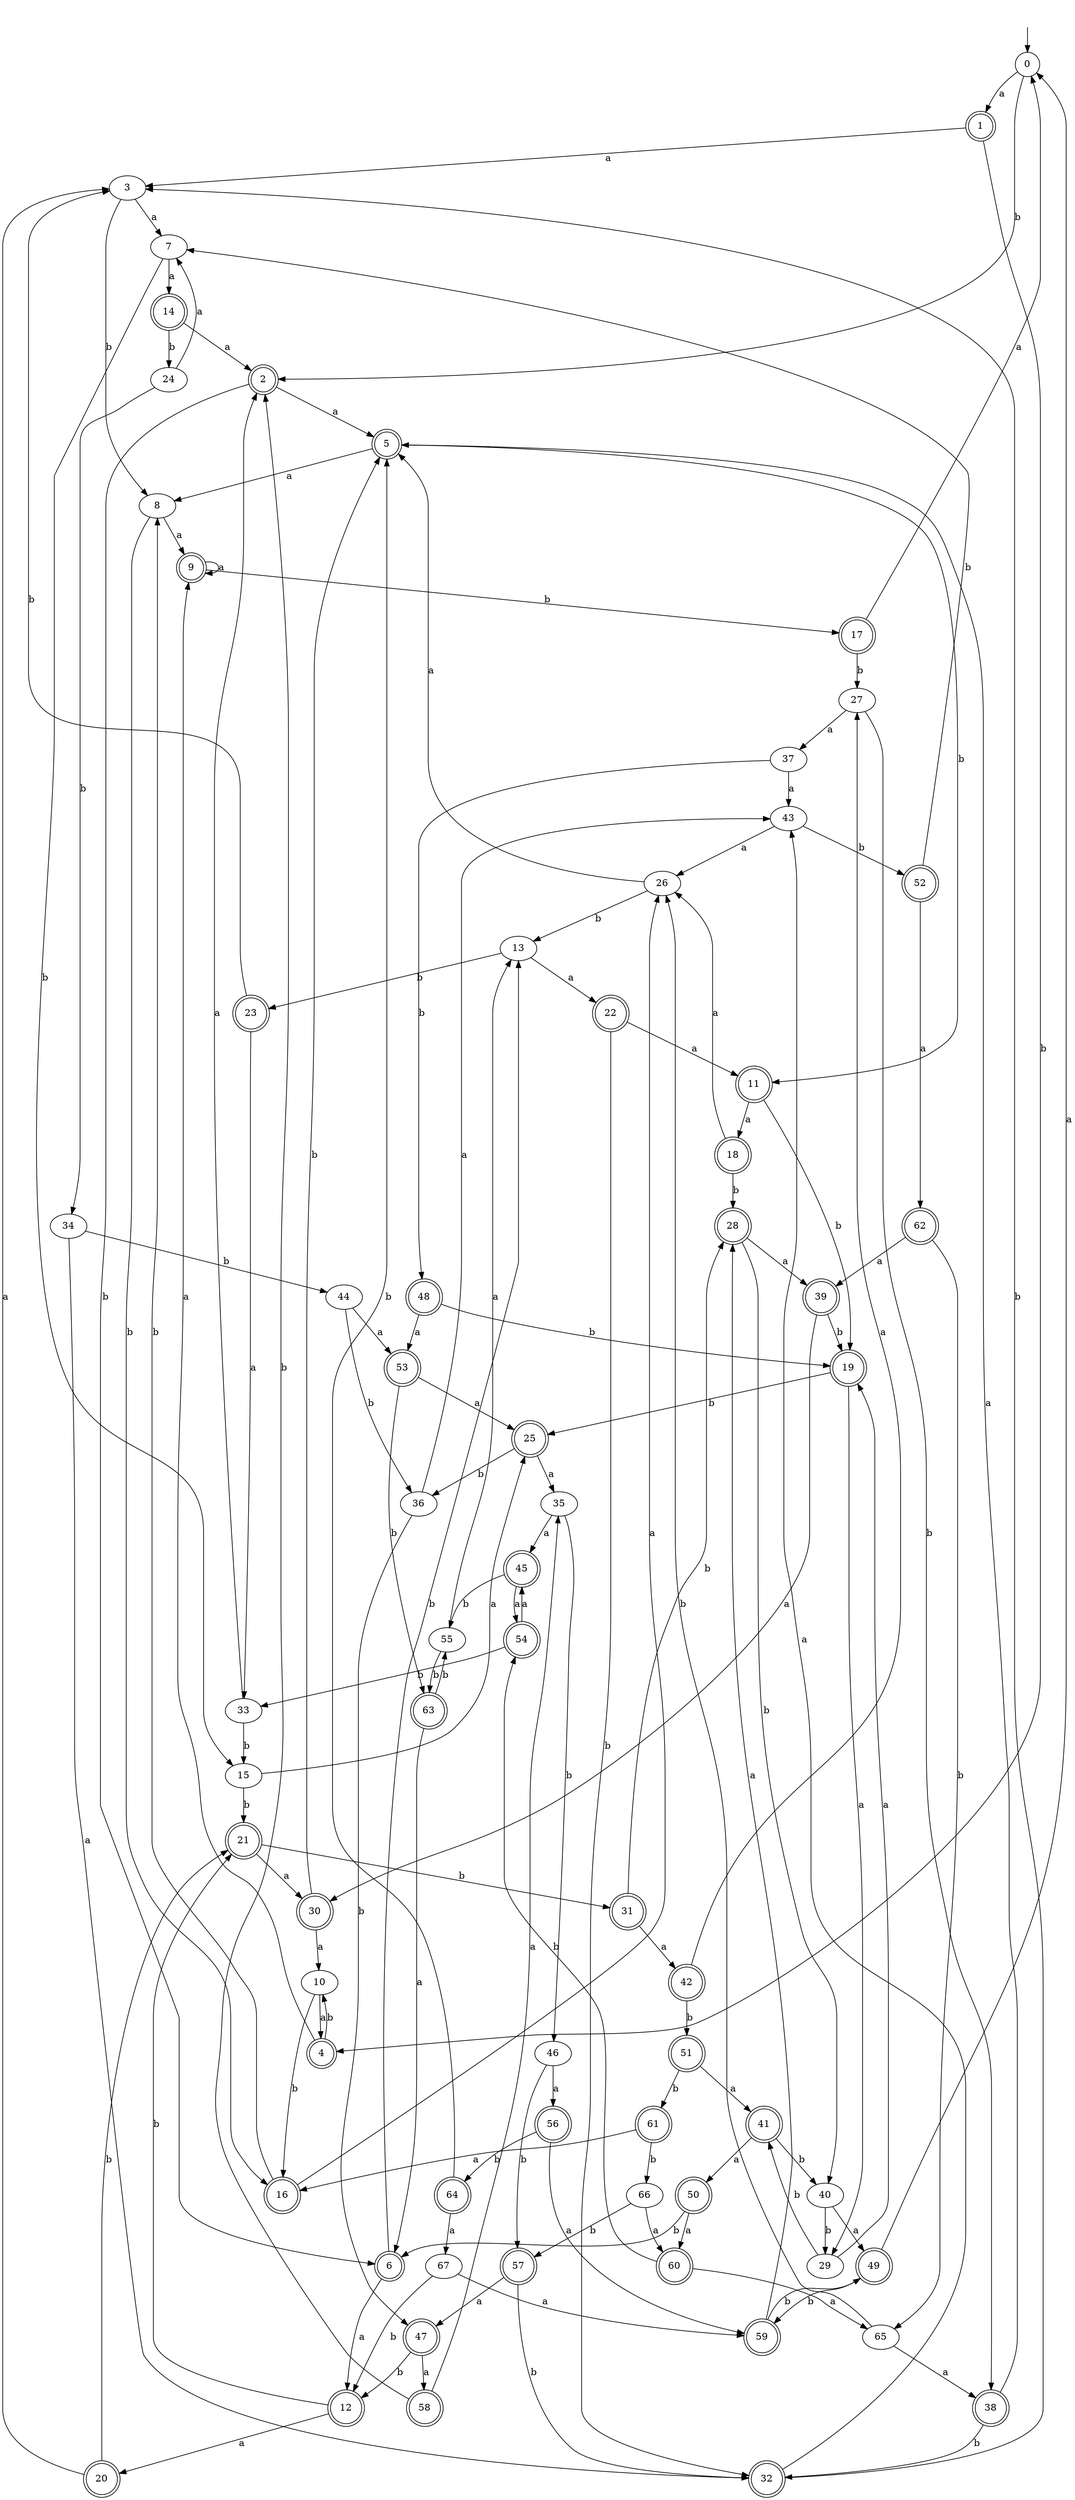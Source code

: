 digraph RandomDFA {
  __start0 [label="", shape=none];
  __start0 -> 0 [label=""];
  0 [shape=circle]
  0 -> 1 [label="a"]
  0 -> 2 [label="b"]
  1 [shape=doublecircle]
  1 -> 3 [label="a"]
  1 -> 4 [label="b"]
  2 [shape=doublecircle]
  2 -> 5 [label="a"]
  2 -> 6 [label="b"]
  3
  3 -> 7 [label="a"]
  3 -> 8 [label="b"]
  4 [shape=doublecircle]
  4 -> 9 [label="a"]
  4 -> 10 [label="b"]
  5 [shape=doublecircle]
  5 -> 8 [label="a"]
  5 -> 11 [label="b"]
  6 [shape=doublecircle]
  6 -> 12 [label="a"]
  6 -> 13 [label="b"]
  7
  7 -> 14 [label="a"]
  7 -> 15 [label="b"]
  8
  8 -> 9 [label="a"]
  8 -> 16 [label="b"]
  9 [shape=doublecircle]
  9 -> 9 [label="a"]
  9 -> 17 [label="b"]
  10
  10 -> 4 [label="a"]
  10 -> 16 [label="b"]
  11 [shape=doublecircle]
  11 -> 18 [label="a"]
  11 -> 19 [label="b"]
  12 [shape=doublecircle]
  12 -> 20 [label="a"]
  12 -> 21 [label="b"]
  13
  13 -> 22 [label="a"]
  13 -> 23 [label="b"]
  14 [shape=doublecircle]
  14 -> 2 [label="a"]
  14 -> 24 [label="b"]
  15
  15 -> 25 [label="a"]
  15 -> 21 [label="b"]
  16 [shape=doublecircle]
  16 -> 26 [label="a"]
  16 -> 8 [label="b"]
  17 [shape=doublecircle]
  17 -> 0 [label="a"]
  17 -> 27 [label="b"]
  18 [shape=doublecircle]
  18 -> 26 [label="a"]
  18 -> 28 [label="b"]
  19 [shape=doublecircle]
  19 -> 29 [label="a"]
  19 -> 25 [label="b"]
  20 [shape=doublecircle]
  20 -> 3 [label="a"]
  20 -> 21 [label="b"]
  21 [shape=doublecircle]
  21 -> 30 [label="a"]
  21 -> 31 [label="b"]
  22 [shape=doublecircle]
  22 -> 11 [label="a"]
  22 -> 32 [label="b"]
  23 [shape=doublecircle]
  23 -> 33 [label="a"]
  23 -> 3 [label="b"]
  24
  24 -> 7 [label="a"]
  24 -> 34 [label="b"]
  25 [shape=doublecircle]
  25 -> 35 [label="a"]
  25 -> 36 [label="b"]
  26
  26 -> 5 [label="a"]
  26 -> 13 [label="b"]
  27
  27 -> 37 [label="a"]
  27 -> 38 [label="b"]
  28 [shape=doublecircle]
  28 -> 39 [label="a"]
  28 -> 40 [label="b"]
  29
  29 -> 19 [label="a"]
  29 -> 41 [label="b"]
  30 [shape=doublecircle]
  30 -> 10 [label="a"]
  30 -> 5 [label="b"]
  31 [shape=doublecircle]
  31 -> 42 [label="a"]
  31 -> 28 [label="b"]
  32 [shape=doublecircle]
  32 -> 43 [label="a"]
  32 -> 3 [label="b"]
  33
  33 -> 2 [label="a"]
  33 -> 15 [label="b"]
  34
  34 -> 32 [label="a"]
  34 -> 44 [label="b"]
  35
  35 -> 45 [label="a"]
  35 -> 46 [label="b"]
  36
  36 -> 43 [label="a"]
  36 -> 47 [label="b"]
  37
  37 -> 43 [label="a"]
  37 -> 48 [label="b"]
  38 [shape=doublecircle]
  38 -> 5 [label="a"]
  38 -> 32 [label="b"]
  39 [shape=doublecircle]
  39 -> 30 [label="a"]
  39 -> 19 [label="b"]
  40
  40 -> 49 [label="a"]
  40 -> 29 [label="b"]
  41 [shape=doublecircle]
  41 -> 50 [label="a"]
  41 -> 40 [label="b"]
  42 [shape=doublecircle]
  42 -> 27 [label="a"]
  42 -> 51 [label="b"]
  43
  43 -> 26 [label="a"]
  43 -> 52 [label="b"]
  44
  44 -> 53 [label="a"]
  44 -> 36 [label="b"]
  45 [shape=doublecircle]
  45 -> 54 [label="a"]
  45 -> 55 [label="b"]
  46
  46 -> 56 [label="a"]
  46 -> 57 [label="b"]
  47 [shape=doublecircle]
  47 -> 58 [label="a"]
  47 -> 12 [label="b"]
  48 [shape=doublecircle]
  48 -> 53 [label="a"]
  48 -> 19 [label="b"]
  49 [shape=doublecircle]
  49 -> 0 [label="a"]
  49 -> 59 [label="b"]
  50 [shape=doublecircle]
  50 -> 60 [label="a"]
  50 -> 6 [label="b"]
  51 [shape=doublecircle]
  51 -> 41 [label="a"]
  51 -> 61 [label="b"]
  52 [shape=doublecircle]
  52 -> 62 [label="a"]
  52 -> 7 [label="b"]
  53 [shape=doublecircle]
  53 -> 25 [label="a"]
  53 -> 63 [label="b"]
  54 [shape=doublecircle]
  54 -> 45 [label="a"]
  54 -> 33 [label="b"]
  55
  55 -> 13 [label="a"]
  55 -> 63 [label="b"]
  56 [shape=doublecircle]
  56 -> 59 [label="a"]
  56 -> 64 [label="b"]
  57 [shape=doublecircle]
  57 -> 47 [label="a"]
  57 -> 32 [label="b"]
  58 [shape=doublecircle]
  58 -> 35 [label="a"]
  58 -> 2 [label="b"]
  59 [shape=doublecircle]
  59 -> 28 [label="a"]
  59 -> 49 [label="b"]
  60 [shape=doublecircle]
  60 -> 65 [label="a"]
  60 -> 54 [label="b"]
  61 [shape=doublecircle]
  61 -> 16 [label="a"]
  61 -> 66 [label="b"]
  62 [shape=doublecircle]
  62 -> 39 [label="a"]
  62 -> 65 [label="b"]
  63 [shape=doublecircle]
  63 -> 6 [label="a"]
  63 -> 55 [label="b"]
  64 [shape=doublecircle]
  64 -> 67 [label="a"]
  64 -> 5 [label="b"]
  65
  65 -> 38 [label="a"]
  65 -> 26 [label="b"]
  66
  66 -> 60 [label="a"]
  66 -> 57 [label="b"]
  67
  67 -> 59 [label="a"]
  67 -> 12 [label="b"]
}
